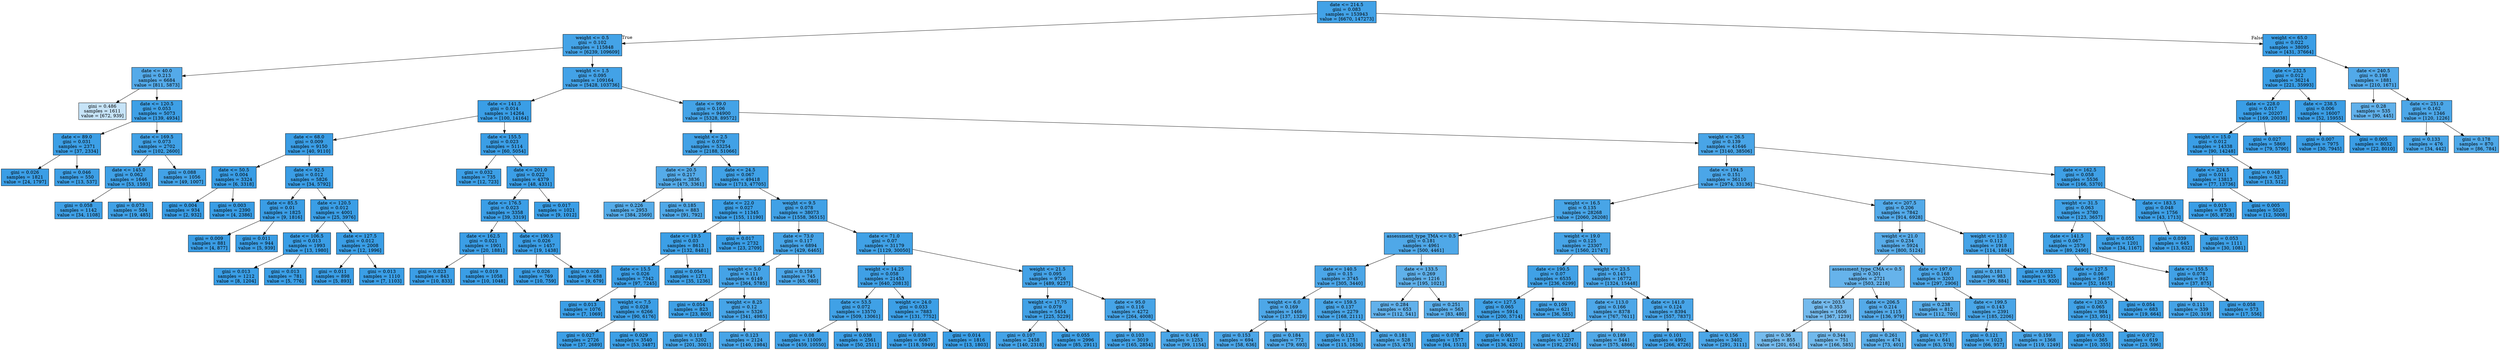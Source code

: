 digraph Tree {
node [shape=box, style="filled", color="black"] ;
0 [label="date <= 214.5\ngini = 0.083\nsamples = 153943\nvalue = [6670, 147273]", fillcolor="#399de5f3"] ;
1 [label="weight <= 0.5\ngini = 0.102\nsamples = 115848\nvalue = [6239, 109609]", fillcolor="#399de5f0"] ;
0 -> 1 [labeldistance=2.5, labelangle=45, headlabel="True"] ;
2 [label="date <= 40.0\ngini = 0.213\nsamples = 6684\nvalue = [811, 5873]", fillcolor="#399de5dc"] ;
1 -> 2 ;
3 [label="gini = 0.486\nsamples = 1611\nvalue = [672, 939]", fillcolor="#399de549"] ;
2 -> 3 ;
4 [label="date <= 120.5\ngini = 0.053\nsamples = 5073\nvalue = [139, 4934]", fillcolor="#399de5f8"] ;
2 -> 4 ;
5 [label="date <= 89.0\ngini = 0.031\nsamples = 2371\nvalue = [37, 2334]", fillcolor="#399de5fb"] ;
4 -> 5 ;
6 [label="gini = 0.026\nsamples = 1821\nvalue = [24, 1797]", fillcolor="#399de5fc"] ;
5 -> 6 ;
7 [label="gini = 0.046\nsamples = 550\nvalue = [13, 537]", fillcolor="#399de5f9"] ;
5 -> 7 ;
8 [label="date <= 169.5\ngini = 0.073\nsamples = 2702\nvalue = [102, 2600]", fillcolor="#399de5f5"] ;
4 -> 8 ;
9 [label="date <= 145.0\ngini = 0.062\nsamples = 1646\nvalue = [53, 1593]", fillcolor="#399de5f7"] ;
8 -> 9 ;
10 [label="gini = 0.058\nsamples = 1142\nvalue = [34, 1108]", fillcolor="#399de5f7"] ;
9 -> 10 ;
11 [label="gini = 0.073\nsamples = 504\nvalue = [19, 485]", fillcolor="#399de5f5"] ;
9 -> 11 ;
12 [label="gini = 0.088\nsamples = 1056\nvalue = [49, 1007]", fillcolor="#399de5f3"] ;
8 -> 12 ;
13 [label="weight <= 1.5\ngini = 0.095\nsamples = 109164\nvalue = [5428, 103736]", fillcolor="#399de5f2"] ;
1 -> 13 ;
14 [label="date <= 141.5\ngini = 0.014\nsamples = 14264\nvalue = [100, 14164]", fillcolor="#399de5fd"] ;
13 -> 14 ;
15 [label="date <= 68.0\ngini = 0.009\nsamples = 9150\nvalue = [40, 9110]", fillcolor="#399de5fe"] ;
14 -> 15 ;
16 [label="date <= 50.5\ngini = 0.004\nsamples = 3324\nvalue = [6, 3318]", fillcolor="#399de5ff"] ;
15 -> 16 ;
17 [label="gini = 0.004\nsamples = 934\nvalue = [2, 932]", fillcolor="#399de5fe"] ;
16 -> 17 ;
18 [label="gini = 0.003\nsamples = 2390\nvalue = [4, 2386]", fillcolor="#399de5ff"] ;
16 -> 18 ;
19 [label="date <= 92.5\ngini = 0.012\nsamples = 5826\nvalue = [34, 5792]", fillcolor="#399de5fe"] ;
15 -> 19 ;
20 [label="date <= 85.5\ngini = 0.01\nsamples = 1825\nvalue = [9, 1816]", fillcolor="#399de5fe"] ;
19 -> 20 ;
21 [label="gini = 0.009\nsamples = 881\nvalue = [4, 877]", fillcolor="#399de5fe"] ;
20 -> 21 ;
22 [label="gini = 0.011\nsamples = 944\nvalue = [5, 939]", fillcolor="#399de5fe"] ;
20 -> 22 ;
23 [label="date <= 120.5\ngini = 0.012\nsamples = 4001\nvalue = [25, 3976]", fillcolor="#399de5fd"] ;
19 -> 23 ;
24 [label="date <= 106.5\ngini = 0.013\nsamples = 1993\nvalue = [13, 1980]", fillcolor="#399de5fd"] ;
23 -> 24 ;
25 [label="gini = 0.013\nsamples = 1212\nvalue = [8, 1204]", fillcolor="#399de5fd"] ;
24 -> 25 ;
26 [label="gini = 0.013\nsamples = 781\nvalue = [5, 776]", fillcolor="#399de5fd"] ;
24 -> 26 ;
27 [label="date <= 127.5\ngini = 0.012\nsamples = 2008\nvalue = [12, 1996]", fillcolor="#399de5fd"] ;
23 -> 27 ;
28 [label="gini = 0.011\nsamples = 898\nvalue = [5, 893]", fillcolor="#399de5fe"] ;
27 -> 28 ;
29 [label="gini = 0.013\nsamples = 1110\nvalue = [7, 1103]", fillcolor="#399de5fd"] ;
27 -> 29 ;
30 [label="date <= 155.5\ngini = 0.023\nsamples = 5114\nvalue = [60, 5054]", fillcolor="#399de5fc"] ;
14 -> 30 ;
31 [label="gini = 0.032\nsamples = 735\nvalue = [12, 723]", fillcolor="#399de5fb"] ;
30 -> 31 ;
32 [label="date <= 201.0\ngini = 0.022\nsamples = 4379\nvalue = [48, 4331]", fillcolor="#399de5fc"] ;
30 -> 32 ;
33 [label="date <= 176.5\ngini = 0.023\nsamples = 3358\nvalue = [39, 3319]", fillcolor="#399de5fc"] ;
32 -> 33 ;
34 [label="date <= 162.5\ngini = 0.021\nsamples = 1901\nvalue = [20, 1881]", fillcolor="#399de5fc"] ;
33 -> 34 ;
35 [label="gini = 0.023\nsamples = 843\nvalue = [10, 833]", fillcolor="#399de5fc"] ;
34 -> 35 ;
36 [label="gini = 0.019\nsamples = 1058\nvalue = [10, 1048]", fillcolor="#399de5fd"] ;
34 -> 36 ;
37 [label="date <= 190.5\ngini = 0.026\nsamples = 1457\nvalue = [19, 1438]", fillcolor="#399de5fc"] ;
33 -> 37 ;
38 [label="gini = 0.026\nsamples = 769\nvalue = [10, 759]", fillcolor="#399de5fc"] ;
37 -> 38 ;
39 [label="gini = 0.026\nsamples = 688\nvalue = [9, 679]", fillcolor="#399de5fc"] ;
37 -> 39 ;
40 [label="gini = 0.017\nsamples = 1021\nvalue = [9, 1012]", fillcolor="#399de5fd"] ;
32 -> 40 ;
41 [label="date <= 99.0\ngini = 0.106\nsamples = 94900\nvalue = [5328, 89572]", fillcolor="#399de5f0"] ;
13 -> 41 ;
42 [label="weight <= 2.5\ngini = 0.079\nsamples = 53254\nvalue = [2188, 51066]", fillcolor="#399de5f4"] ;
41 -> 42 ;
43 [label="date <= 20.5\ngini = 0.217\nsamples = 3836\nvalue = [475, 3361]", fillcolor="#399de5db"] ;
42 -> 43 ;
44 [label="gini = 0.226\nsamples = 2953\nvalue = [384, 2569]", fillcolor="#399de5d9"] ;
43 -> 44 ;
45 [label="gini = 0.185\nsamples = 883\nvalue = [91, 792]", fillcolor="#399de5e2"] ;
43 -> 45 ;
46 [label="date <= 24.5\ngini = 0.067\nsamples = 49418\nvalue = [1713, 47705]", fillcolor="#399de5f6"] ;
42 -> 46 ;
47 [label="date <= 22.0\ngini = 0.027\nsamples = 11345\nvalue = [155, 11190]", fillcolor="#399de5fb"] ;
46 -> 47 ;
48 [label="date <= 19.5\ngini = 0.03\nsamples = 8613\nvalue = [132, 8481]", fillcolor="#399de5fb"] ;
47 -> 48 ;
49 [label="date <= 15.5\ngini = 0.026\nsamples = 7342\nvalue = [97, 7245]", fillcolor="#399de5fc"] ;
48 -> 49 ;
50 [label="gini = 0.013\nsamples = 1076\nvalue = [7, 1069]", fillcolor="#399de5fd"] ;
49 -> 50 ;
51 [label="weight <= 7.5\ngini = 0.028\nsamples = 6266\nvalue = [90, 6176]", fillcolor="#399de5fb"] ;
49 -> 51 ;
52 [label="gini = 0.027\nsamples = 2726\nvalue = [37, 2689]", fillcolor="#399de5fb"] ;
51 -> 52 ;
53 [label="gini = 0.029\nsamples = 3540\nvalue = [53, 3487]", fillcolor="#399de5fb"] ;
51 -> 53 ;
54 [label="gini = 0.054\nsamples = 1271\nvalue = [35, 1236]", fillcolor="#399de5f8"] ;
48 -> 54 ;
55 [label="gini = 0.017\nsamples = 2732\nvalue = [23, 2709]", fillcolor="#399de5fd"] ;
47 -> 55 ;
56 [label="weight <= 9.5\ngini = 0.078\nsamples = 38073\nvalue = [1558, 36515]", fillcolor="#399de5f4"] ;
46 -> 56 ;
57 [label="date <= 73.0\ngini = 0.117\nsamples = 6894\nvalue = [429, 6465]", fillcolor="#399de5ee"] ;
56 -> 57 ;
58 [label="weight <= 5.0\ngini = 0.111\nsamples = 6149\nvalue = [364, 5785]", fillcolor="#399de5ef"] ;
57 -> 58 ;
59 [label="gini = 0.054\nsamples = 823\nvalue = [23, 800]", fillcolor="#399de5f8"] ;
58 -> 59 ;
60 [label="weight <= 8.25\ngini = 0.12\nsamples = 5326\nvalue = [341, 4985]", fillcolor="#399de5ee"] ;
58 -> 60 ;
61 [label="gini = 0.118\nsamples = 3202\nvalue = [201, 3001]", fillcolor="#399de5ee"] ;
60 -> 61 ;
62 [label="gini = 0.123\nsamples = 2124\nvalue = [140, 1984]", fillcolor="#399de5ed"] ;
60 -> 62 ;
63 [label="gini = 0.159\nsamples = 745\nvalue = [65, 680]", fillcolor="#399de5e7"] ;
57 -> 63 ;
64 [label="date <= 71.0\ngini = 0.07\nsamples = 31179\nvalue = [1129, 30050]", fillcolor="#399de5f5"] ;
56 -> 64 ;
65 [label="weight <= 14.25\ngini = 0.058\nsamples = 21453\nvalue = [640, 20813]", fillcolor="#399de5f7"] ;
64 -> 65 ;
66 [label="date <= 53.5\ngini = 0.072\nsamples = 13570\nvalue = [509, 13061]", fillcolor="#399de5f5"] ;
65 -> 66 ;
67 [label="gini = 0.08\nsamples = 11009\nvalue = [459, 10550]", fillcolor="#399de5f4"] ;
66 -> 67 ;
68 [label="gini = 0.038\nsamples = 2561\nvalue = [50, 2511]", fillcolor="#399de5fa"] ;
66 -> 68 ;
69 [label="weight <= 24.0\ngini = 0.033\nsamples = 7883\nvalue = [131, 7752]", fillcolor="#399de5fb"] ;
65 -> 69 ;
70 [label="gini = 0.038\nsamples = 6067\nvalue = [118, 5949]", fillcolor="#399de5fa"] ;
69 -> 70 ;
71 [label="gini = 0.014\nsamples = 1816\nvalue = [13, 1803]", fillcolor="#399de5fd"] ;
69 -> 71 ;
72 [label="weight <= 21.5\ngini = 0.095\nsamples = 9726\nvalue = [489, 9237]", fillcolor="#399de5f2"] ;
64 -> 72 ;
73 [label="weight <= 17.75\ngini = 0.079\nsamples = 5454\nvalue = [225, 5229]", fillcolor="#399de5f4"] ;
72 -> 73 ;
74 [label="gini = 0.107\nsamples = 2458\nvalue = [140, 2318]", fillcolor="#399de5f0"] ;
73 -> 74 ;
75 [label="gini = 0.055\nsamples = 2996\nvalue = [85, 2911]", fillcolor="#399de5f8"] ;
73 -> 75 ;
76 [label="date <= 95.0\ngini = 0.116\nsamples = 4272\nvalue = [264, 4008]", fillcolor="#399de5ee"] ;
72 -> 76 ;
77 [label="gini = 0.103\nsamples = 3019\nvalue = [165, 2854]", fillcolor="#399de5f0"] ;
76 -> 77 ;
78 [label="gini = 0.146\nsamples = 1253\nvalue = [99, 1154]", fillcolor="#399de5e9"] ;
76 -> 78 ;
79 [label="weight <= 26.5\ngini = 0.139\nsamples = 41646\nvalue = [3140, 38506]", fillcolor="#399de5ea"] ;
41 -> 79 ;
80 [label="date <= 194.5\ngini = 0.151\nsamples = 36110\nvalue = [2974, 33136]", fillcolor="#399de5e8"] ;
79 -> 80 ;
81 [label="weight <= 16.5\ngini = 0.135\nsamples = 28268\nvalue = [2060, 26208]", fillcolor="#399de5eb"] ;
80 -> 81 ;
82 [label="assessment_type_TMA <= 0.5\ngini = 0.181\nsamples = 4961\nvalue = [500, 4461]", fillcolor="#399de5e2"] ;
81 -> 82 ;
83 [label="date <= 140.5\ngini = 0.15\nsamples = 3745\nvalue = [305, 3440]", fillcolor="#399de5e8"] ;
82 -> 83 ;
84 [label="weight <= 6.0\ngini = 0.169\nsamples = 1466\nvalue = [137, 1329]", fillcolor="#399de5e5"] ;
83 -> 84 ;
85 [label="gini = 0.153\nsamples = 694\nvalue = [58, 636]", fillcolor="#399de5e8"] ;
84 -> 85 ;
86 [label="gini = 0.184\nsamples = 772\nvalue = [79, 693]", fillcolor="#399de5e2"] ;
84 -> 86 ;
87 [label="date <= 159.5\ngini = 0.137\nsamples = 2279\nvalue = [168, 2111]", fillcolor="#399de5eb"] ;
83 -> 87 ;
88 [label="gini = 0.123\nsamples = 1751\nvalue = [115, 1636]", fillcolor="#399de5ed"] ;
87 -> 88 ;
89 [label="gini = 0.181\nsamples = 528\nvalue = [53, 475]", fillcolor="#399de5e3"] ;
87 -> 89 ;
90 [label="date <= 133.5\ngini = 0.269\nsamples = 1216\nvalue = [195, 1021]", fillcolor="#399de5ce"] ;
82 -> 90 ;
91 [label="gini = 0.284\nsamples = 653\nvalue = [112, 541]", fillcolor="#399de5ca"] ;
90 -> 91 ;
92 [label="gini = 0.251\nsamples = 563\nvalue = [83, 480]", fillcolor="#399de5d3"] ;
90 -> 92 ;
93 [label="weight <= 19.0\ngini = 0.125\nsamples = 23307\nvalue = [1560, 21747]", fillcolor="#399de5ed"] ;
81 -> 93 ;
94 [label="date <= 190.5\ngini = 0.07\nsamples = 6535\nvalue = [236, 6299]", fillcolor="#399de5f5"] ;
93 -> 94 ;
95 [label="date <= 127.5\ngini = 0.065\nsamples = 5914\nvalue = [200, 5714]", fillcolor="#399de5f6"] ;
94 -> 95 ;
96 [label="gini = 0.078\nsamples = 1577\nvalue = [64, 1513]", fillcolor="#399de5f4"] ;
95 -> 96 ;
97 [label="gini = 0.061\nsamples = 4337\nvalue = [136, 4201]", fillcolor="#399de5f7"] ;
95 -> 97 ;
98 [label="gini = 0.109\nsamples = 621\nvalue = [36, 585]", fillcolor="#399de5ef"] ;
94 -> 98 ;
99 [label="weight <= 23.5\ngini = 0.145\nsamples = 16772\nvalue = [1324, 15448]", fillcolor="#399de5e9"] ;
93 -> 99 ;
100 [label="date <= 113.0\ngini = 0.166\nsamples = 8378\nvalue = [767, 7611]", fillcolor="#399de5e5"] ;
99 -> 100 ;
101 [label="gini = 0.122\nsamples = 2937\nvalue = [192, 2745]", fillcolor="#399de5ed"] ;
100 -> 101 ;
102 [label="gini = 0.189\nsamples = 5441\nvalue = [575, 4866]", fillcolor="#399de5e1"] ;
100 -> 102 ;
103 [label="date <= 141.0\ngini = 0.124\nsamples = 8394\nvalue = [557, 7837]", fillcolor="#399de5ed"] ;
99 -> 103 ;
104 [label="gini = 0.101\nsamples = 4992\nvalue = [266, 4726]", fillcolor="#399de5f1"] ;
103 -> 104 ;
105 [label="gini = 0.156\nsamples = 3402\nvalue = [291, 3111]", fillcolor="#399de5e7"] ;
103 -> 105 ;
106 [label="date <= 207.5\ngini = 0.206\nsamples = 7842\nvalue = [914, 6928]", fillcolor="#399de5dd"] ;
80 -> 106 ;
107 [label="weight <= 21.0\ngini = 0.234\nsamples = 5924\nvalue = [800, 5124]", fillcolor="#399de5d7"] ;
106 -> 107 ;
108 [label="assessment_type_CMA <= 0.5\ngini = 0.301\nsamples = 2721\nvalue = [503, 2218]", fillcolor="#399de5c5"] ;
107 -> 108 ;
109 [label="date <= 203.5\ngini = 0.353\nsamples = 1606\nvalue = [367, 1239]", fillcolor="#399de5b3"] ;
108 -> 109 ;
110 [label="gini = 0.36\nsamples = 855\nvalue = [201, 654]", fillcolor="#399de5b1"] ;
109 -> 110 ;
111 [label="gini = 0.344\nsamples = 751\nvalue = [166, 585]", fillcolor="#399de5b7"] ;
109 -> 111 ;
112 [label="date <= 206.5\ngini = 0.214\nsamples = 1115\nvalue = [136, 979]", fillcolor="#399de5dc"] ;
108 -> 112 ;
113 [label="gini = 0.261\nsamples = 474\nvalue = [73, 401]", fillcolor="#399de5d1"] ;
112 -> 113 ;
114 [label="gini = 0.177\nsamples = 641\nvalue = [63, 578]", fillcolor="#399de5e3"] ;
112 -> 114 ;
115 [label="date <= 197.0\ngini = 0.168\nsamples = 3203\nvalue = [297, 2906]", fillcolor="#399de5e5"] ;
107 -> 115 ;
116 [label="gini = 0.238\nsamples = 812\nvalue = [112, 700]", fillcolor="#399de5d6"] ;
115 -> 116 ;
117 [label="date <= 199.5\ngini = 0.143\nsamples = 2391\nvalue = [185, 2206]", fillcolor="#399de5ea"] ;
115 -> 117 ;
118 [label="gini = 0.121\nsamples = 1023\nvalue = [66, 957]", fillcolor="#399de5ed"] ;
117 -> 118 ;
119 [label="gini = 0.159\nsamples = 1368\nvalue = [119, 1249]", fillcolor="#399de5e7"] ;
117 -> 119 ;
120 [label="weight <= 13.0\ngini = 0.112\nsamples = 1918\nvalue = [114, 1804]", fillcolor="#399de5ef"] ;
106 -> 120 ;
121 [label="gini = 0.181\nsamples = 983\nvalue = [99, 884]", fillcolor="#399de5e2"] ;
120 -> 121 ;
122 [label="gini = 0.032\nsamples = 935\nvalue = [15, 920]", fillcolor="#399de5fb"] ;
120 -> 122 ;
123 [label="date <= 162.5\ngini = 0.058\nsamples = 5536\nvalue = [166, 5370]", fillcolor="#399de5f7"] ;
79 -> 123 ;
124 [label="weight <= 31.5\ngini = 0.063\nsamples = 3780\nvalue = [123, 3657]", fillcolor="#399de5f6"] ;
123 -> 124 ;
125 [label="date <= 141.5\ngini = 0.067\nsamples = 2579\nvalue = [89, 2490]", fillcolor="#399de5f6"] ;
124 -> 125 ;
126 [label="date <= 127.5\ngini = 0.06\nsamples = 1667\nvalue = [52, 1615]", fillcolor="#399de5f7"] ;
125 -> 126 ;
127 [label="date <= 120.5\ngini = 0.065\nsamples = 984\nvalue = [33, 951]", fillcolor="#399de5f6"] ;
126 -> 127 ;
128 [label="gini = 0.053\nsamples = 365\nvalue = [10, 355]", fillcolor="#399de5f8"] ;
127 -> 128 ;
129 [label="gini = 0.072\nsamples = 619\nvalue = [23, 596]", fillcolor="#399de5f5"] ;
127 -> 129 ;
130 [label="gini = 0.054\nsamples = 683\nvalue = [19, 664]", fillcolor="#399de5f8"] ;
126 -> 130 ;
131 [label="date <= 155.5\ngini = 0.078\nsamples = 912\nvalue = [37, 875]", fillcolor="#399de5f4"] ;
125 -> 131 ;
132 [label="gini = 0.111\nsamples = 339\nvalue = [20, 319]", fillcolor="#399de5ef"] ;
131 -> 132 ;
133 [label="gini = 0.058\nsamples = 573\nvalue = [17, 556]", fillcolor="#399de5f7"] ;
131 -> 133 ;
134 [label="gini = 0.055\nsamples = 1201\nvalue = [34, 1167]", fillcolor="#399de5f8"] ;
124 -> 134 ;
135 [label="date <= 183.5\ngini = 0.048\nsamples = 1756\nvalue = [43, 1713]", fillcolor="#399de5f9"] ;
123 -> 135 ;
136 [label="gini = 0.039\nsamples = 645\nvalue = [13, 632]", fillcolor="#399de5fa"] ;
135 -> 136 ;
137 [label="gini = 0.053\nsamples = 1111\nvalue = [30, 1081]", fillcolor="#399de5f8"] ;
135 -> 137 ;
138 [label="weight <= 65.0\ngini = 0.022\nsamples = 38095\nvalue = [431, 37664]", fillcolor="#399de5fc"] ;
0 -> 138 [labeldistance=2.5, labelangle=-45, headlabel="False"] ;
139 [label="date <= 232.5\ngini = 0.012\nsamples = 36214\nvalue = [221, 35993]", fillcolor="#399de5fd"] ;
138 -> 139 ;
140 [label="date <= 228.0\ngini = 0.017\nsamples = 20207\nvalue = [169, 20038]", fillcolor="#399de5fd"] ;
139 -> 140 ;
141 [label="weight <= 15.0\ngini = 0.012\nsamples = 14338\nvalue = [90, 14248]", fillcolor="#399de5fd"] ;
140 -> 141 ;
142 [label="date <= 224.5\ngini = 0.011\nsamples = 13813\nvalue = [77, 13736]", fillcolor="#399de5fe"] ;
141 -> 142 ;
143 [label="gini = 0.015\nsamples = 8793\nvalue = [65, 8728]", fillcolor="#399de5fd"] ;
142 -> 143 ;
144 [label="gini = 0.005\nsamples = 5020\nvalue = [12, 5008]", fillcolor="#399de5fe"] ;
142 -> 144 ;
145 [label="gini = 0.048\nsamples = 525\nvalue = [13, 512]", fillcolor="#399de5f9"] ;
141 -> 145 ;
146 [label="gini = 0.027\nsamples = 5869\nvalue = [79, 5790]", fillcolor="#399de5fc"] ;
140 -> 146 ;
147 [label="date <= 238.5\ngini = 0.006\nsamples = 16007\nvalue = [52, 15955]", fillcolor="#399de5fe"] ;
139 -> 147 ;
148 [label="gini = 0.007\nsamples = 7975\nvalue = [30, 7945]", fillcolor="#399de5fe"] ;
147 -> 148 ;
149 [label="gini = 0.005\nsamples = 8032\nvalue = [22, 8010]", fillcolor="#399de5fe"] ;
147 -> 149 ;
150 [label="date <= 240.5\ngini = 0.198\nsamples = 1881\nvalue = [210, 1671]", fillcolor="#399de5df"] ;
138 -> 150 ;
151 [label="gini = 0.28\nsamples = 535\nvalue = [90, 445]", fillcolor="#399de5cb"] ;
150 -> 151 ;
152 [label="date <= 251.0\ngini = 0.162\nsamples = 1346\nvalue = [120, 1226]", fillcolor="#399de5e6"] ;
150 -> 152 ;
153 [label="gini = 0.133\nsamples = 476\nvalue = [34, 442]", fillcolor="#399de5eb"] ;
152 -> 153 ;
154 [label="gini = 0.178\nsamples = 870\nvalue = [86, 784]", fillcolor="#399de5e3"] ;
152 -> 154 ;
}